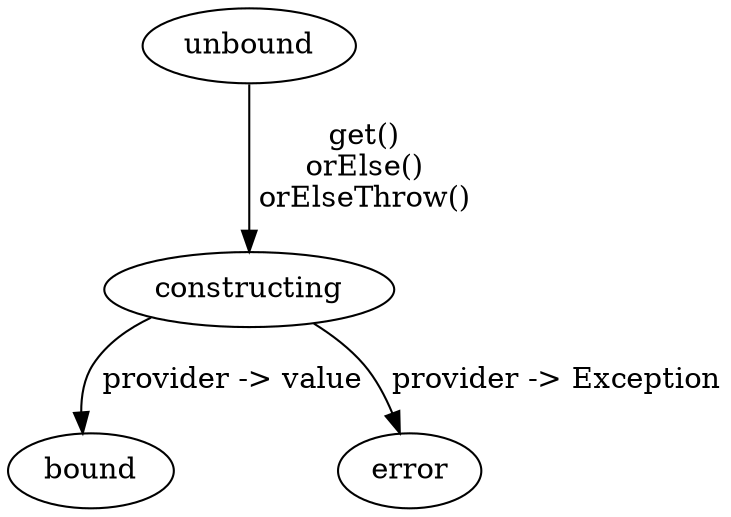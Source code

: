 digraph G {
    unbound -> constructing [ label=" get()\n orElse()\n orElseThrow()\n" ];
    constructing -> bound [ label=" provider -> value" ];
    constructing -> error [ label=" provider -> Exception" ];
}